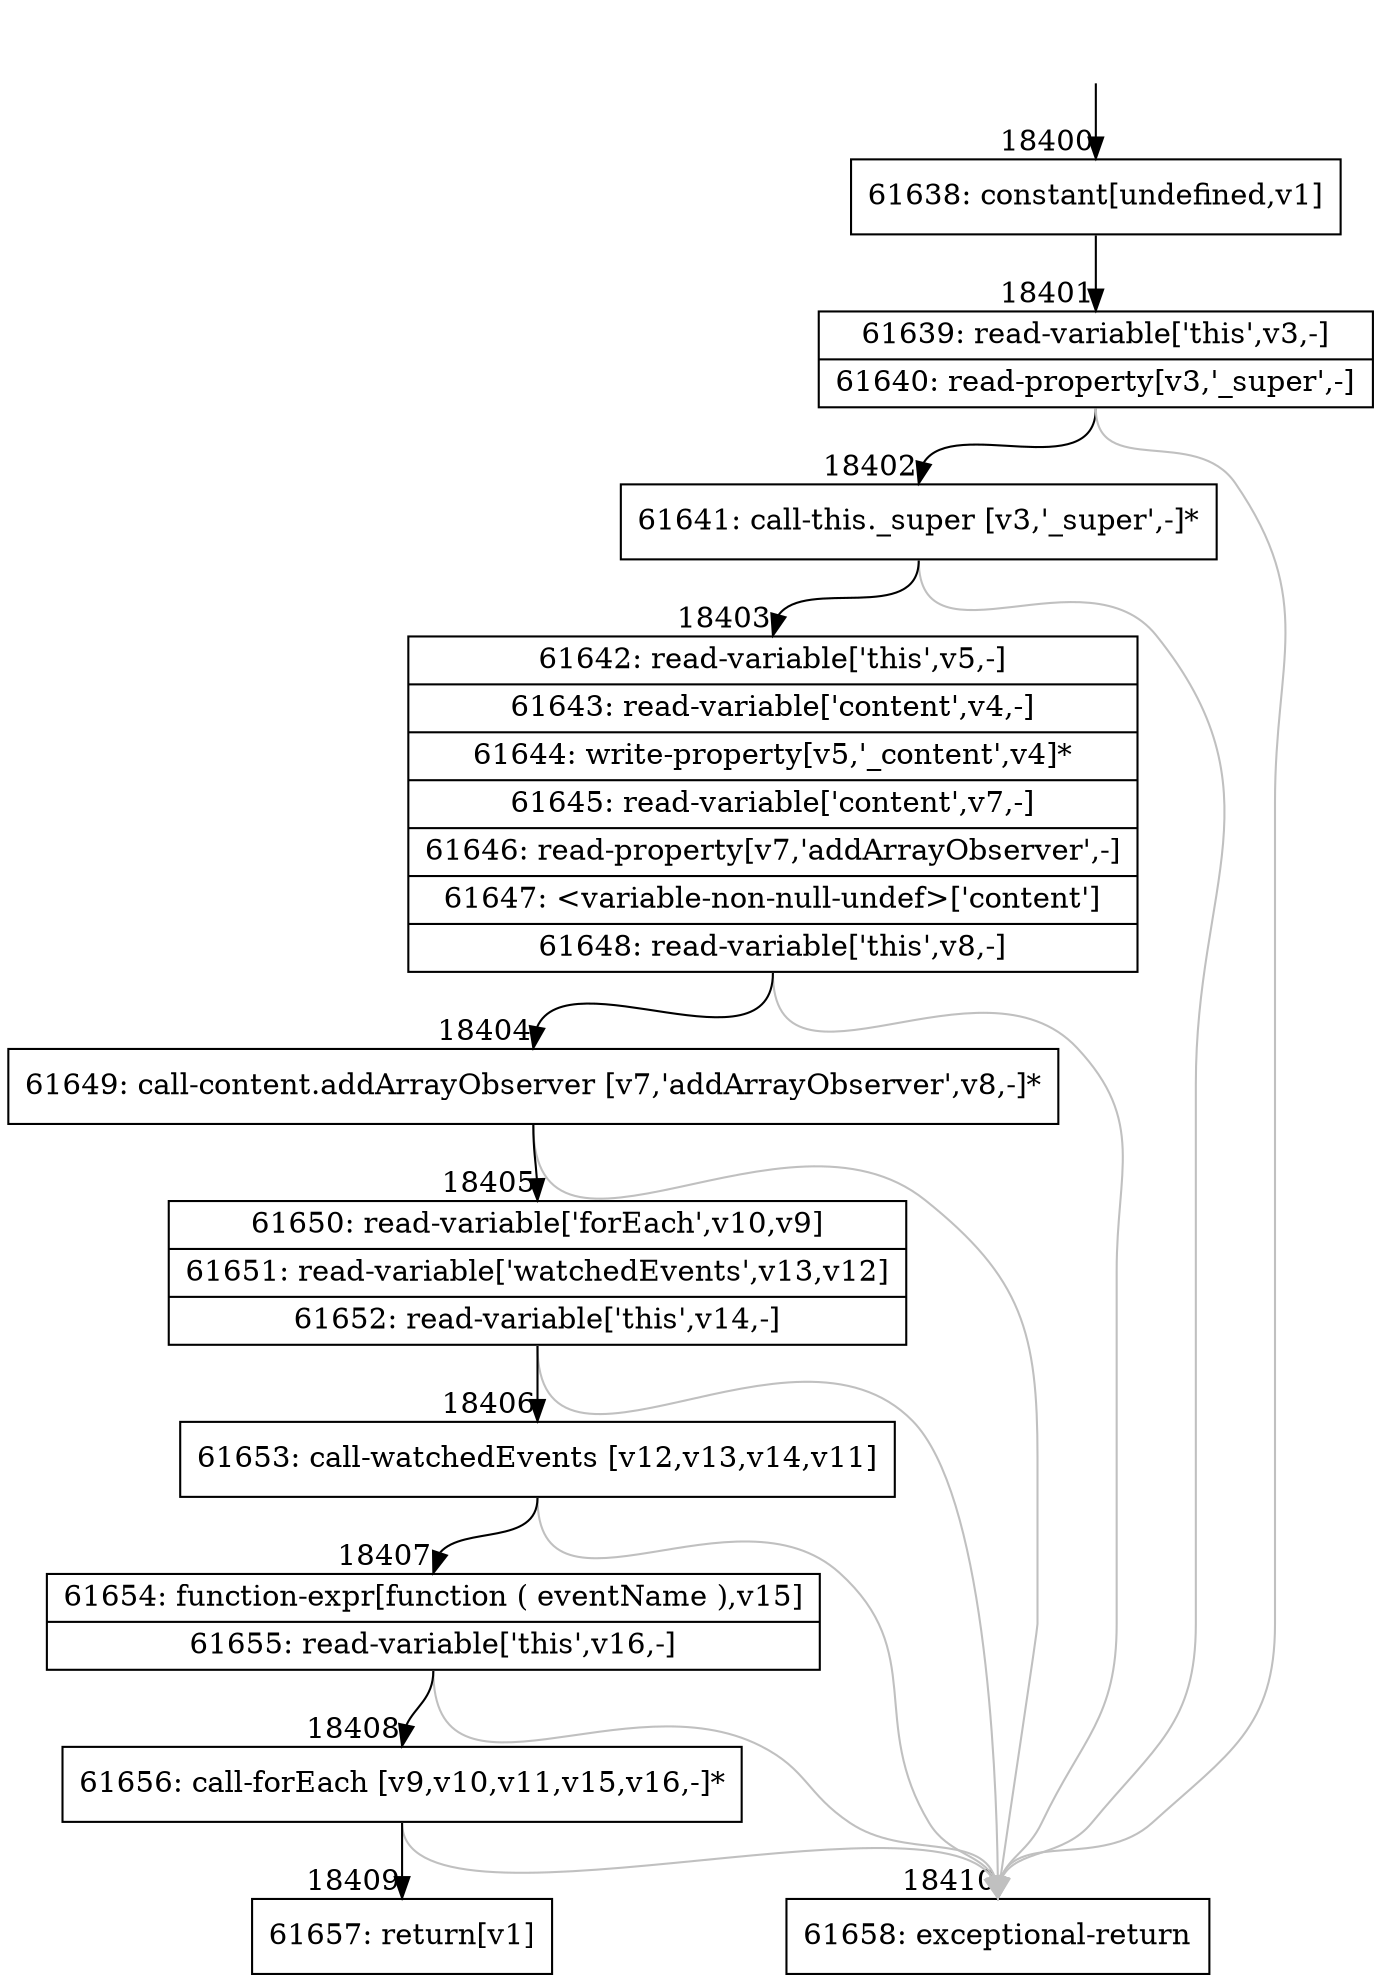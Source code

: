 digraph {
rankdir="TD"
BB_entry1583[shape=none,label=""];
BB_entry1583 -> BB18400 [tailport=s, headport=n, headlabel="    18400"]
BB18400 [shape=record label="{61638: constant[undefined,v1]}" ] 
BB18400 -> BB18401 [tailport=s, headport=n, headlabel="      18401"]
BB18401 [shape=record label="{61639: read-variable['this',v3,-]|61640: read-property[v3,'_super',-]}" ] 
BB18401 -> BB18402 [tailport=s, headport=n, headlabel="      18402"]
BB18401 -> BB18410 [tailport=s, headport=n, color=gray, headlabel="      18410"]
BB18402 [shape=record label="{61641: call-this._super [v3,'_super',-]*}" ] 
BB18402 -> BB18403 [tailport=s, headport=n, headlabel="      18403"]
BB18402 -> BB18410 [tailport=s, headport=n, color=gray]
BB18403 [shape=record label="{61642: read-variable['this',v5,-]|61643: read-variable['content',v4,-]|61644: write-property[v5,'_content',v4]*|61645: read-variable['content',v7,-]|61646: read-property[v7,'addArrayObserver',-]|61647: \<variable-non-null-undef\>['content']|61648: read-variable['this',v8,-]}" ] 
BB18403 -> BB18404 [tailport=s, headport=n, headlabel="      18404"]
BB18403 -> BB18410 [tailport=s, headport=n, color=gray]
BB18404 [shape=record label="{61649: call-content.addArrayObserver [v7,'addArrayObserver',v8,-]*}" ] 
BB18404 -> BB18405 [tailport=s, headport=n, headlabel="      18405"]
BB18404 -> BB18410 [tailport=s, headport=n, color=gray]
BB18405 [shape=record label="{61650: read-variable['forEach',v10,v9]|61651: read-variable['watchedEvents',v13,v12]|61652: read-variable['this',v14,-]}" ] 
BB18405 -> BB18406 [tailport=s, headport=n, headlabel="      18406"]
BB18405 -> BB18410 [tailport=s, headport=n, color=gray]
BB18406 [shape=record label="{61653: call-watchedEvents [v12,v13,v14,v11]}" ] 
BB18406 -> BB18407 [tailport=s, headport=n, headlabel="      18407"]
BB18406 -> BB18410 [tailport=s, headport=n, color=gray]
BB18407 [shape=record label="{61654: function-expr[function ( eventName ),v15]|61655: read-variable['this',v16,-]}" ] 
BB18407 -> BB18408 [tailport=s, headport=n, headlabel="      18408"]
BB18407 -> BB18410 [tailport=s, headport=n, color=gray]
BB18408 [shape=record label="{61656: call-forEach [v9,v10,v11,v15,v16,-]*}" ] 
BB18408 -> BB18409 [tailport=s, headport=n, headlabel="      18409"]
BB18408 -> BB18410 [tailport=s, headport=n, color=gray]
BB18409 [shape=record label="{61657: return[v1]}" ] 
BB18410 [shape=record label="{61658: exceptional-return}" ] 
//#$~ 34599
}

